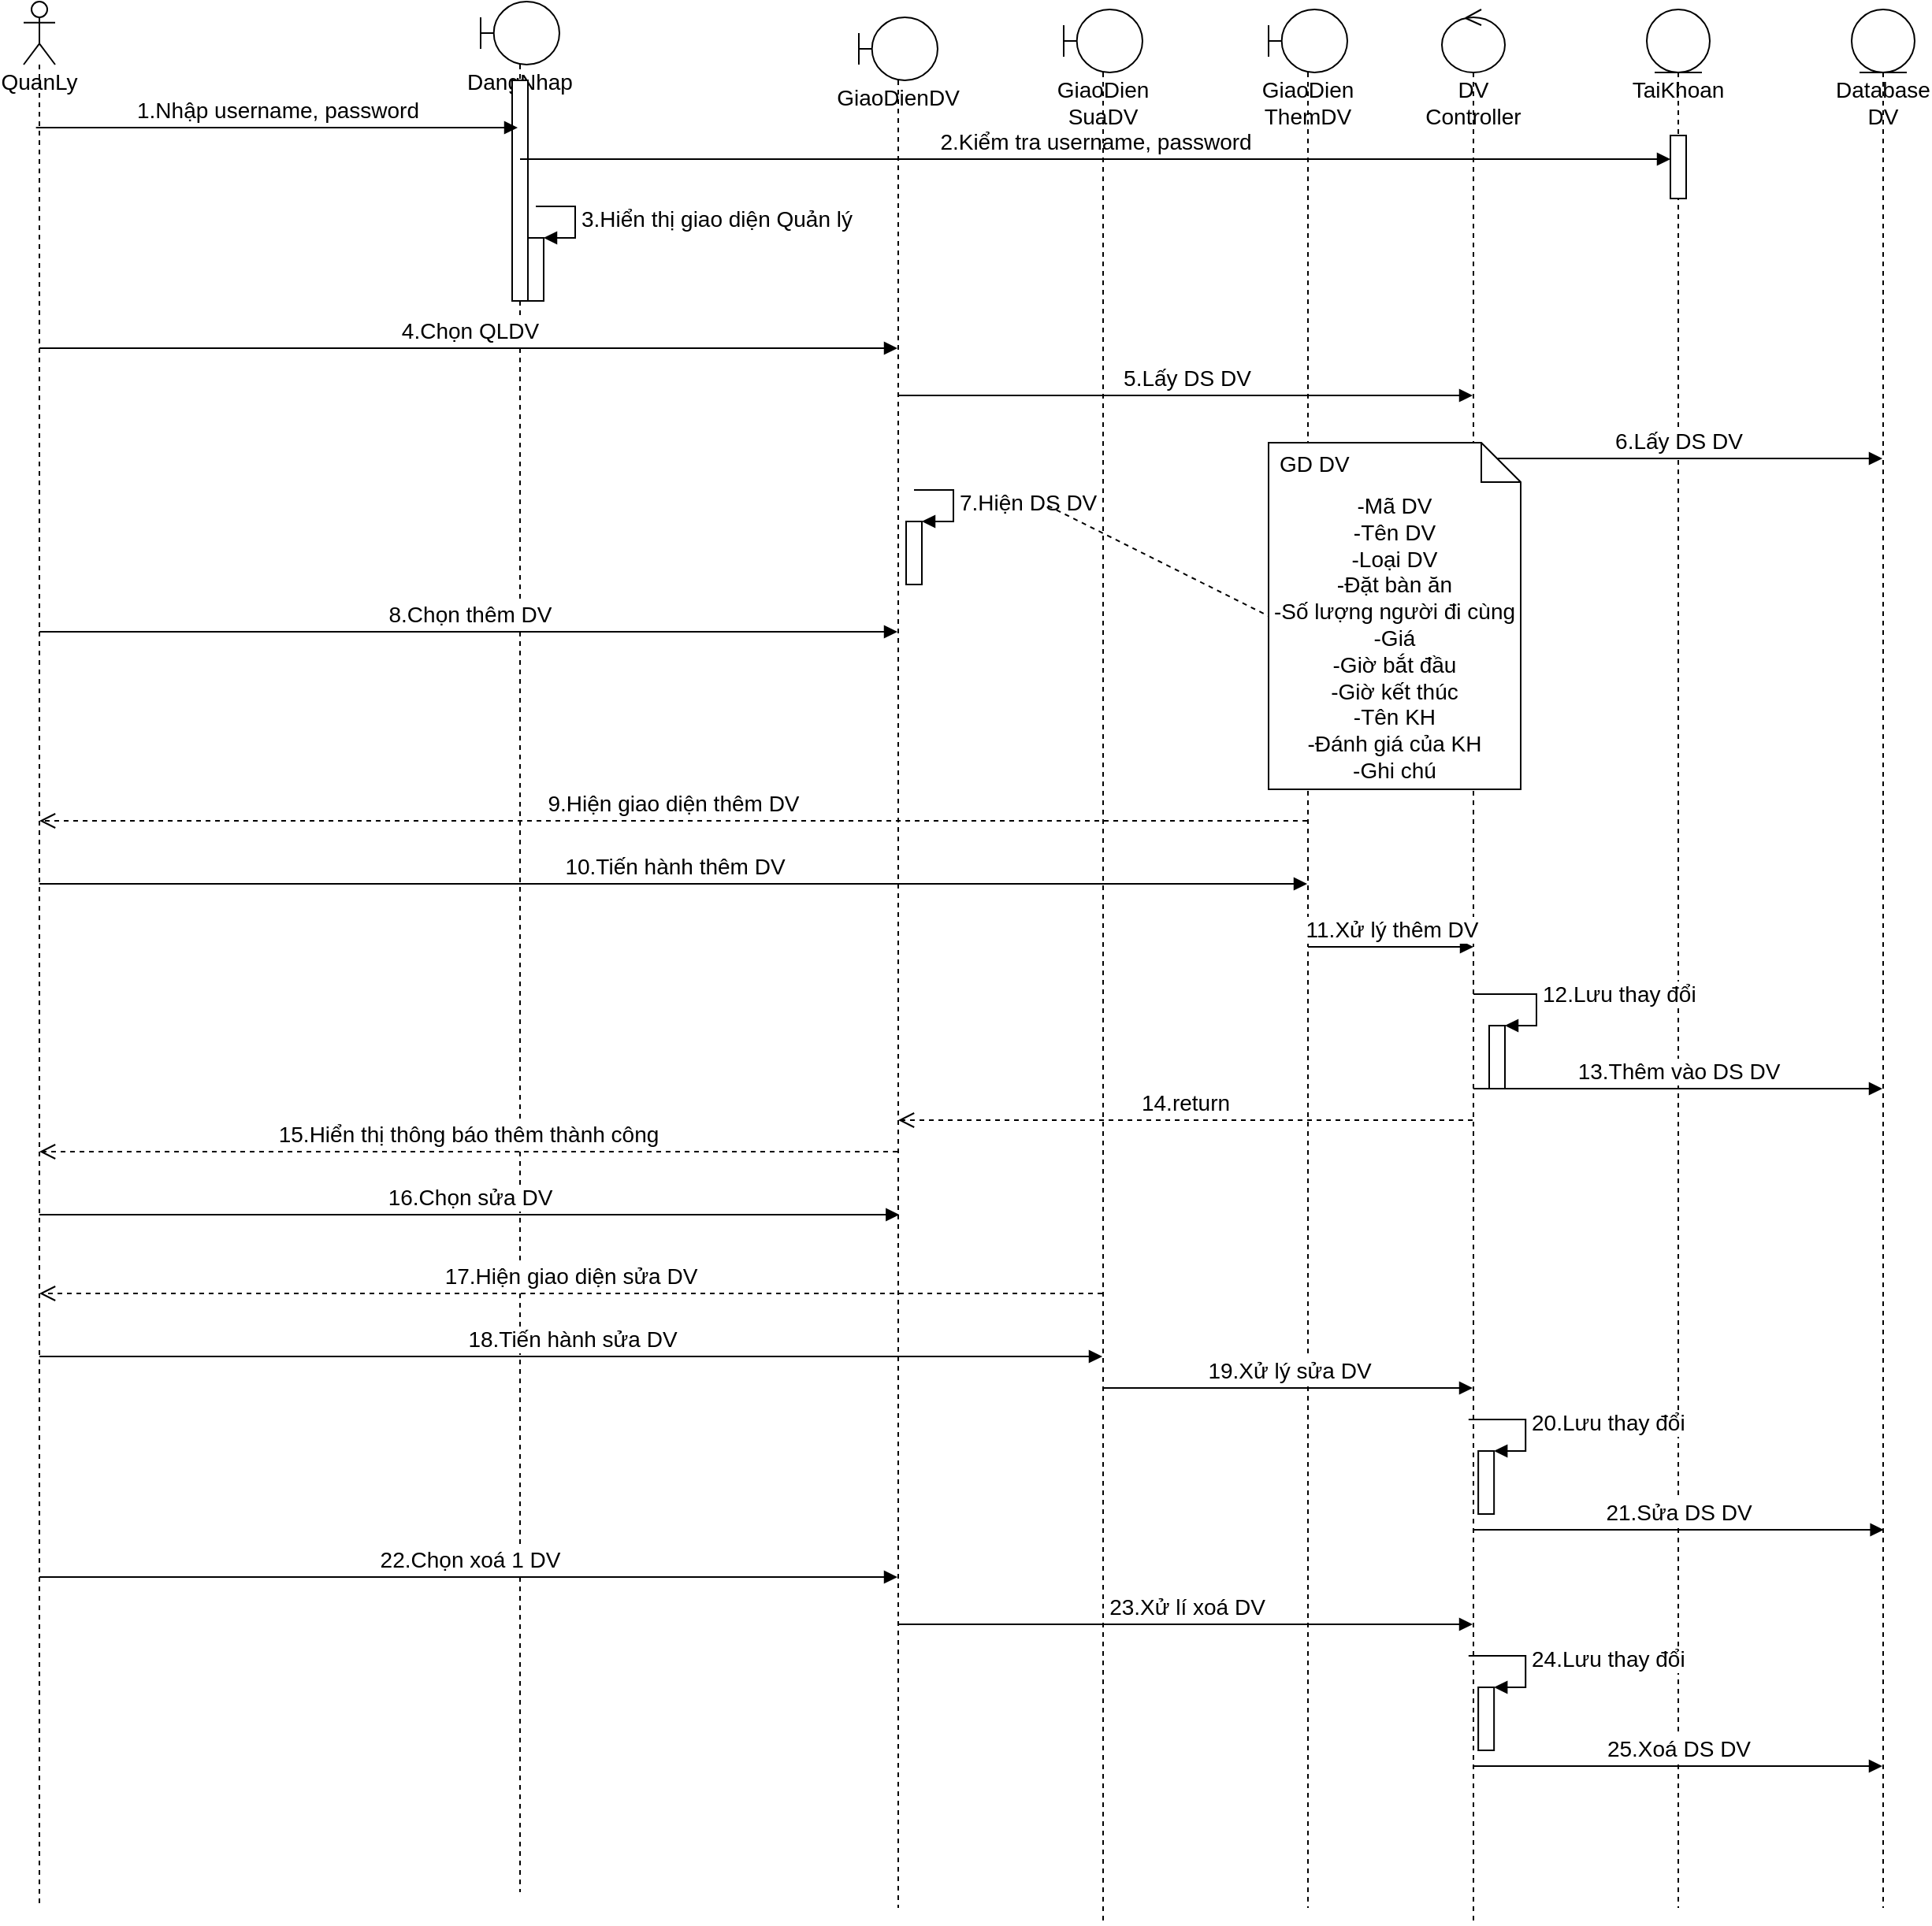 <mxfile version="13.10.6" type="device"><diagram id="kgpKYQtTHZ0yAKxKKP6v" name="Page-1"><mxGraphModel dx="2912" dy="913" grid="1" gridSize="10" guides="1" tooltips="1" connect="1" arrows="1" fold="1" page="1" pageScale="1" pageWidth="850" pageHeight="1100" math="0" shadow="0"><root><mxCell id="0"/><mxCell id="1" parent="0"/><mxCell id="_3KEuZ5xuv_Eb9KlZSNx-1" value="QuanLy" style="shape=umlLifeline;participant=umlActor;perimeter=lifelinePerimeter;whiteSpace=wrap;html=1;container=1;collapsible=0;recursiveResize=0;verticalAlign=top;spacingTop=36;outlineConnect=0;fontSize=14;" vertex="1" parent="1"><mxGeometry x="10" y="70" width="20" height="1210" as="geometry"/></mxCell><mxCell id="_3KEuZ5xuv_Eb9KlZSNx-2" value="DangNhap" style="shape=umlLifeline;participant=umlBoundary;perimeter=lifelinePerimeter;whiteSpace=wrap;html=1;container=1;collapsible=0;recursiveResize=0;verticalAlign=top;spacingTop=36;outlineConnect=0;fontSize=14;" vertex="1" parent="1"><mxGeometry x="300" y="70" width="50" height="1200" as="geometry"/></mxCell><mxCell id="_3KEuZ5xuv_Eb9KlZSNx-5" value="" style="html=1;points=[];perimeter=orthogonalPerimeter;fontSize=14;" vertex="1" parent="_3KEuZ5xuv_Eb9KlZSNx-2"><mxGeometry x="20" y="50" width="10" height="140" as="geometry"/></mxCell><mxCell id="_3KEuZ5xuv_Eb9KlZSNx-10" value="" style="html=1;points=[];perimeter=orthogonalPerimeter;fontSize=14;" vertex="1" parent="_3KEuZ5xuv_Eb9KlZSNx-2"><mxGeometry x="30" y="150" width="10" height="40" as="geometry"/></mxCell><mxCell id="_3KEuZ5xuv_Eb9KlZSNx-11" value="3.Hiển thị giao diện Quản lý" style="edgeStyle=orthogonalEdgeStyle;html=1;align=left;spacingLeft=2;endArrow=block;rounded=0;entryX=1;entryY=0;fontSize=14;" edge="1" target="_3KEuZ5xuv_Eb9KlZSNx-10" parent="_3KEuZ5xuv_Eb9KlZSNx-2"><mxGeometry relative="1" as="geometry"><mxPoint x="35" y="130" as="sourcePoint"/><Array as="points"><mxPoint x="60" y="130"/></Array></mxGeometry></mxCell><mxCell id="_3KEuZ5xuv_Eb9KlZSNx-6" value="TaiKhoan" style="shape=umlLifeline;participant=umlEntity;perimeter=lifelinePerimeter;whiteSpace=wrap;html=1;container=1;collapsible=0;recursiveResize=0;verticalAlign=top;spacingTop=36;outlineConnect=0;fontSize=14;" vertex="1" parent="1"><mxGeometry x="1040" y="75" width="40" height="1205" as="geometry"/></mxCell><mxCell id="_3KEuZ5xuv_Eb9KlZSNx-7" value="" style="html=1;points=[];perimeter=orthogonalPerimeter;fontSize=14;" vertex="1" parent="_3KEuZ5xuv_Eb9KlZSNx-6"><mxGeometry x="15" y="80" width="10" height="40" as="geometry"/></mxCell><mxCell id="_3KEuZ5xuv_Eb9KlZSNx-8" value="1.Nhập username, password" style="html=1;verticalAlign=bottom;endArrow=block;fontSize=14;" edge="1" parent="1"><mxGeometry width="80" relative="1" as="geometry"><mxPoint x="17.833" y="150" as="sourcePoint"/><mxPoint x="323.5" y="150" as="targetPoint"/><Array as="points"><mxPoint x="219" y="150"/></Array></mxGeometry></mxCell><mxCell id="_3KEuZ5xuv_Eb9KlZSNx-9" value="2.Kiểm tra username, password" style="html=1;verticalAlign=bottom;endArrow=block;fontSize=14;" edge="1" parent="1" source="_3KEuZ5xuv_Eb9KlZSNx-2" target="_3KEuZ5xuv_Eb9KlZSNx-7"><mxGeometry width="80" relative="1" as="geometry"><mxPoint x="460" y="200" as="sourcePoint"/><mxPoint x="540" y="200" as="targetPoint"/><Array as="points"><mxPoint x="530" y="170"/></Array></mxGeometry></mxCell><mxCell id="_3KEuZ5xuv_Eb9KlZSNx-12" value="GiaoDienDV" style="shape=umlLifeline;participant=umlBoundary;perimeter=lifelinePerimeter;whiteSpace=wrap;html=1;container=1;collapsible=0;recursiveResize=0;verticalAlign=top;spacingTop=36;outlineConnect=0;fontSize=14;" vertex="1" parent="1"><mxGeometry x="540" y="80" width="50" height="1200" as="geometry"/></mxCell><mxCell id="_3KEuZ5xuv_Eb9KlZSNx-19" value="" style="html=1;points=[];perimeter=orthogonalPerimeter;fontSize=14;" vertex="1" parent="_3KEuZ5xuv_Eb9KlZSNx-12"><mxGeometry x="30" y="320" width="10" height="40" as="geometry"/></mxCell><mxCell id="_3KEuZ5xuv_Eb9KlZSNx-20" value="7.Hiện DS DV" style="edgeStyle=orthogonalEdgeStyle;html=1;align=left;spacingLeft=2;endArrow=block;rounded=0;entryX=1;entryY=0;fontSize=14;" edge="1" target="_3KEuZ5xuv_Eb9KlZSNx-19" parent="_3KEuZ5xuv_Eb9KlZSNx-12"><mxGeometry relative="1" as="geometry"><mxPoint x="35" y="300" as="sourcePoint"/><Array as="points"><mxPoint x="60" y="300"/></Array></mxGeometry></mxCell><mxCell id="_3KEuZ5xuv_Eb9KlZSNx-13" value="Database DV" style="shape=umlLifeline;participant=umlEntity;perimeter=lifelinePerimeter;whiteSpace=wrap;html=1;container=1;collapsible=0;recursiveResize=0;verticalAlign=top;spacingTop=36;outlineConnect=0;fontSize=14;" vertex="1" parent="1"><mxGeometry x="1170" y="75" width="40" height="1205" as="geometry"/></mxCell><mxCell id="_3KEuZ5xuv_Eb9KlZSNx-14" value="DV Controller" style="shape=umlLifeline;participant=umlControl;perimeter=lifelinePerimeter;whiteSpace=wrap;html=1;container=1;collapsible=0;recursiveResize=0;verticalAlign=top;spacingTop=36;outlineConnect=0;fontSize=14;" vertex="1" parent="1"><mxGeometry x="910" y="75" width="40" height="1215" as="geometry"/></mxCell><mxCell id="_3KEuZ5xuv_Eb9KlZSNx-37" value="" style="html=1;points=[];perimeter=orthogonalPerimeter;fontSize=14;" vertex="1" parent="_3KEuZ5xuv_Eb9KlZSNx-14"><mxGeometry x="30" y="645" width="10" height="40" as="geometry"/></mxCell><mxCell id="_3KEuZ5xuv_Eb9KlZSNx-38" value="12.Lưu thay đổi" style="edgeStyle=orthogonalEdgeStyle;html=1;align=left;spacingLeft=2;endArrow=block;rounded=0;entryX=1;entryY=0;fontSize=14;" edge="1" target="_3KEuZ5xuv_Eb9KlZSNx-37" parent="_3KEuZ5xuv_Eb9KlZSNx-14"><mxGeometry relative="1" as="geometry"><mxPoint x="20" y="625" as="sourcePoint"/><Array as="points"><mxPoint x="60" y="625"/><mxPoint x="60" y="645"/></Array></mxGeometry></mxCell><mxCell id="_3KEuZ5xuv_Eb9KlZSNx-39" value="" style="html=1;points=[];perimeter=orthogonalPerimeter;fontSize=14;" vertex="1" parent="_3KEuZ5xuv_Eb9KlZSNx-14"><mxGeometry x="23.08" y="915" width="10" height="40" as="geometry"/></mxCell><mxCell id="_3KEuZ5xuv_Eb9KlZSNx-40" value="20.Lưu thay đổi" style="edgeStyle=orthogonalEdgeStyle;html=1;align=left;spacingLeft=2;endArrow=block;rounded=0;entryX=1;entryY=0;fontSize=14;" edge="1" parent="_3KEuZ5xuv_Eb9KlZSNx-14" target="_3KEuZ5xuv_Eb9KlZSNx-39"><mxGeometry relative="1" as="geometry"><mxPoint x="16.913" y="895" as="sourcePoint"/><Array as="points"><mxPoint x="53.08" y="895"/><mxPoint x="53.08" y="915"/></Array></mxGeometry></mxCell><mxCell id="_3KEuZ5xuv_Eb9KlZSNx-46" value="" style="html=1;points=[];perimeter=orthogonalPerimeter;fontSize=14;" vertex="1" parent="_3KEuZ5xuv_Eb9KlZSNx-14"><mxGeometry x="23.08" y="1065" width="10" height="40" as="geometry"/></mxCell><mxCell id="_3KEuZ5xuv_Eb9KlZSNx-47" value="24.Lưu thay đổi" style="edgeStyle=orthogonalEdgeStyle;html=1;align=left;spacingLeft=2;endArrow=block;rounded=0;entryX=1;entryY=0;fontSize=14;" edge="1" parent="_3KEuZ5xuv_Eb9KlZSNx-14" target="_3KEuZ5xuv_Eb9KlZSNx-46"><mxGeometry relative="1" as="geometry"><mxPoint x="16.913" y="1045" as="sourcePoint"/><Array as="points"><mxPoint x="53.08" y="1045"/><mxPoint x="53.08" y="1065"/></Array></mxGeometry></mxCell><mxCell id="_3KEuZ5xuv_Eb9KlZSNx-15" value="GiaoDien SuaDV" style="shape=umlLifeline;participant=umlBoundary;perimeter=lifelinePerimeter;whiteSpace=wrap;html=1;container=1;collapsible=0;recursiveResize=0;verticalAlign=top;spacingTop=36;outlineConnect=0;fontSize=14;" vertex="1" parent="1"><mxGeometry x="670" y="75" width="50" height="1215" as="geometry"/></mxCell><mxCell id="_3KEuZ5xuv_Eb9KlZSNx-25" value="" style="endArrow=none;dashed=1;html=1;entryX=0;entryY=0.5;entryDx=0;entryDy=0;entryPerimeter=0;fontSize=14;" edge="1" parent="_3KEuZ5xuv_Eb9KlZSNx-15" target="_3KEuZ5xuv_Eb9KlZSNx-22"><mxGeometry width="50" height="50" relative="1" as="geometry"><mxPoint x="-10" y="315" as="sourcePoint"/><mxPoint x="60" y="355" as="targetPoint"/></mxGeometry></mxCell><mxCell id="_3KEuZ5xuv_Eb9KlZSNx-16" value="GiaoDien ThemDV" style="shape=umlLifeline;participant=umlBoundary;perimeter=lifelinePerimeter;whiteSpace=wrap;html=1;container=1;collapsible=0;recursiveResize=0;verticalAlign=top;spacingTop=36;outlineConnect=0;fontSize=14;" vertex="1" parent="1"><mxGeometry x="800" y="75" width="50" height="1205" as="geometry"/></mxCell><mxCell id="_3KEuZ5xuv_Eb9KlZSNx-17" value="4.Chọn QLDV" style="html=1;verticalAlign=bottom;endArrow=block;fontSize=14;" edge="1" parent="1" source="_3KEuZ5xuv_Eb9KlZSNx-1" target="_3KEuZ5xuv_Eb9KlZSNx-12"><mxGeometry width="80" relative="1" as="geometry"><mxPoint y="310" as="sourcePoint"/><mxPoint x="230" y="310" as="targetPoint"/><Array as="points"><mxPoint x="190" y="290"/></Array></mxGeometry></mxCell><mxCell id="_3KEuZ5xuv_Eb9KlZSNx-18" value="5.Lấy DS DV" style="html=1;verticalAlign=bottom;endArrow=block;fontSize=14;" edge="1" parent="1" source="_3KEuZ5xuv_Eb9KlZSNx-12" target="_3KEuZ5xuv_Eb9KlZSNx-14"><mxGeometry width="80" relative="1" as="geometry"><mxPoint x="670" y="320" as="sourcePoint"/><mxPoint x="750" y="320" as="targetPoint"/><Array as="points"><mxPoint x="850" y="320"/></Array></mxGeometry></mxCell><mxCell id="_3KEuZ5xuv_Eb9KlZSNx-21" value="6.Lấy DS DV" style="html=1;verticalAlign=bottom;endArrow=block;fontSize=14;" edge="1" parent="1" source="_3KEuZ5xuv_Eb9KlZSNx-14" target="_3KEuZ5xuv_Eb9KlZSNx-13"><mxGeometry width="80" relative="1" as="geometry"><mxPoint x="970" y="360" as="sourcePoint"/><mxPoint x="1050" y="360" as="targetPoint"/><Array as="points"><mxPoint x="1040" y="360"/></Array></mxGeometry></mxCell><mxCell id="_3KEuZ5xuv_Eb9KlZSNx-22" value="&lt;div style=&quot;font-size: 14px;&quot;&gt;-Mã DV&lt;/div&gt;&lt;div style=&quot;font-size: 14px;&quot;&gt;-Tên DV&lt;/div&gt;&lt;div style=&quot;font-size: 14px;&quot;&gt;-Loại DV&lt;/div&gt;&lt;div style=&quot;font-size: 14px;&quot;&gt;-Đặt bàn ăn&lt;/div&gt;&lt;div style=&quot;font-size: 14px;&quot;&gt;-Số lượng người đi cùng&lt;/div&gt;&lt;div style=&quot;font-size: 14px;&quot;&gt;-Giá&lt;/div&gt;&lt;div style=&quot;font-size: 14px;&quot;&gt;-Giờ bắt đầu&lt;/div&gt;&lt;div style=&quot;font-size: 14px;&quot;&gt;-Giờ kết thúc&lt;/div&gt;&lt;div style=&quot;font-size: 14px;&quot;&gt;-Tên KH&lt;/div&gt;&lt;div style=&quot;font-size: 14px;&quot;&gt;-Đánh giá của KH&lt;/div&gt;&lt;div style=&quot;font-size: 14px;&quot;&gt;-Ghi chú&lt;/div&gt;&lt;div style=&quot;font-size: 14px;&quot;&gt;&lt;br style=&quot;font-size: 14px;&quot;&gt;&lt;/div&gt;" style="shape=note2;boundedLbl=1;whiteSpace=wrap;html=1;size=25;verticalAlign=top;align=center;fontSize=14;" vertex="1" parent="1"><mxGeometry x="800" y="350" width="160" height="220" as="geometry"/></mxCell><mxCell id="_3KEuZ5xuv_Eb9KlZSNx-23" value="GD DV" style="resizeWidth=1;part=1;strokeColor=none;fillColor=none;align=left;spacingLeft=5;fontSize=14;" vertex="1" parent="_3KEuZ5xuv_Eb9KlZSNx-22"><mxGeometry width="160" height="25" relative="1" as="geometry"/></mxCell><mxCell id="_3KEuZ5xuv_Eb9KlZSNx-26" value="8.Chọn thêm DV" style="html=1;verticalAlign=bottom;endArrow=block;fontSize=14;" edge="1" parent="1" source="_3KEuZ5xuv_Eb9KlZSNx-1" target="_3KEuZ5xuv_Eb9KlZSNx-12"><mxGeometry width="80" relative="1" as="geometry"><mxPoint x="270" y="480" as="sourcePoint"/><mxPoint x="350" y="480" as="targetPoint"/><Array as="points"><mxPoint x="410" y="470"/></Array></mxGeometry></mxCell><mxCell id="_3KEuZ5xuv_Eb9KlZSNx-27" value="9.Hiện giao diện thêm DV" style="html=1;verticalAlign=bottom;endArrow=open;dashed=1;endSize=8;fontSize=14;" edge="1" parent="1" source="_3KEuZ5xuv_Eb9KlZSNx-16" target="_3KEuZ5xuv_Eb9KlZSNx-1"><mxGeometry relative="1" as="geometry"><mxPoint x="690" y="600" as="sourcePoint"/><mxPoint x="610" y="600" as="targetPoint"/><Array as="points"><mxPoint x="700" y="590"/></Array></mxGeometry></mxCell><mxCell id="_3KEuZ5xuv_Eb9KlZSNx-28" value="10.Tiến hành thêm DV" style="html=1;verticalAlign=bottom;endArrow=block;fontSize=14;" edge="1" parent="1" source="_3KEuZ5xuv_Eb9KlZSNx-1" target="_3KEuZ5xuv_Eb9KlZSNx-16"><mxGeometry width="80" relative="1" as="geometry"><mxPoint x="140" y="660" as="sourcePoint"/><mxPoint x="220" y="660" as="targetPoint"/><Array as="points"><mxPoint x="480" y="630"/></Array></mxGeometry></mxCell><mxCell id="_3KEuZ5xuv_Eb9KlZSNx-29" value="11.Xử lý thêm DV" style="html=1;verticalAlign=bottom;endArrow=block;fontSize=14;" edge="1" parent="1" source="_3KEuZ5xuv_Eb9KlZSNx-16"><mxGeometry width="80" relative="1" as="geometry"><mxPoint x="850" y="670" as="sourcePoint"/><mxPoint x="930" y="670" as="targetPoint"/></mxGeometry></mxCell><mxCell id="_3KEuZ5xuv_Eb9KlZSNx-30" value="13.Thêm vào DS DV" style="html=1;verticalAlign=bottom;endArrow=block;fontSize=14;" edge="1" parent="1" source="_3KEuZ5xuv_Eb9KlZSNx-14" target="_3KEuZ5xuv_Eb9KlZSNx-13"><mxGeometry width="80" relative="1" as="geometry"><mxPoint x="1010" y="690" as="sourcePoint"/><mxPoint x="1090" y="690" as="targetPoint"/><Array as="points"><mxPoint x="960" y="760"/><mxPoint x="1000" y="760"/></Array></mxGeometry></mxCell><mxCell id="_3KEuZ5xuv_Eb9KlZSNx-31" value="14.return" style="html=1;verticalAlign=bottom;endArrow=open;dashed=1;endSize=8;fontSize=14;" edge="1" parent="1" source="_3KEuZ5xuv_Eb9KlZSNx-14" target="_3KEuZ5xuv_Eb9KlZSNx-12"><mxGeometry relative="1" as="geometry"><mxPoint x="870" y="730" as="sourcePoint"/><mxPoint x="790" y="730" as="targetPoint"/><Array as="points"><mxPoint x="870" y="780"/><mxPoint x="810" y="780"/></Array></mxGeometry></mxCell><mxCell id="_3KEuZ5xuv_Eb9KlZSNx-32" value="15.Hiển thị thông báo thêm thành công" style="html=1;verticalAlign=bottom;endArrow=open;dashed=1;endSize=8;fontSize=14;" edge="1" parent="1" source="_3KEuZ5xuv_Eb9KlZSNx-12" target="_3KEuZ5xuv_Eb9KlZSNx-1"><mxGeometry relative="1" as="geometry"><mxPoint x="500" y="750" as="sourcePoint"/><mxPoint x="420" y="750" as="targetPoint"/><Array as="points"><mxPoint x="420" y="800"/><mxPoint x="180" y="800"/></Array></mxGeometry></mxCell><mxCell id="_3KEuZ5xuv_Eb9KlZSNx-33" value="16.Chọn sửa DV" style="html=1;verticalAlign=bottom;endArrow=block;fontSize=14;" edge="1" parent="1"><mxGeometry width="80" relative="1" as="geometry"><mxPoint x="20.003" y="840" as="sourcePoint"/><mxPoint x="565.67" y="840" as="targetPoint"/><Array as="points"><mxPoint x="411.17" y="840"/></Array></mxGeometry></mxCell><mxCell id="_3KEuZ5xuv_Eb9KlZSNx-34" value="17.Hiện giao diện sửa DV" style="html=1;verticalAlign=bottom;endArrow=open;dashed=1;endSize=8;fontSize=14;" edge="1" parent="1" source="_3KEuZ5xuv_Eb9KlZSNx-15" target="_3KEuZ5xuv_Eb9KlZSNx-1"><mxGeometry relative="1" as="geometry"><mxPoint x="827.67" y="840" as="sourcePoint"/><mxPoint x="22.003" y="840" as="targetPoint"/><Array as="points"><mxPoint x="490" y="890"/></Array></mxGeometry></mxCell><mxCell id="_3KEuZ5xuv_Eb9KlZSNx-35" value="18.Tiến hành sửa DV" style="html=1;verticalAlign=bottom;endArrow=block;fontSize=14;" edge="1" parent="1" source="_3KEuZ5xuv_Eb9KlZSNx-1" target="_3KEuZ5xuv_Eb9KlZSNx-15"><mxGeometry width="80" relative="1" as="geometry"><mxPoint x="22.003" y="880" as="sourcePoint"/><mxPoint x="827.67" y="880" as="targetPoint"/><Array as="points"><mxPoint x="530" y="930"/></Array></mxGeometry></mxCell><mxCell id="_3KEuZ5xuv_Eb9KlZSNx-36" value="19.Xử lý sửa DV" style="html=1;verticalAlign=bottom;endArrow=block;fontSize=14;" edge="1" parent="1" source="_3KEuZ5xuv_Eb9KlZSNx-15" target="_3KEuZ5xuv_Eb9KlZSNx-14"><mxGeometry width="80" relative="1" as="geometry"><mxPoint x="800" y="930" as="sourcePoint"/><mxPoint x="880" y="930" as="targetPoint"/><Array as="points"><mxPoint x="770" y="950"/></Array></mxGeometry></mxCell><mxCell id="_3KEuZ5xuv_Eb9KlZSNx-41" value="21.Sửa DS DV" style="html=1;verticalAlign=bottom;endArrow=block;fontSize=14;" edge="1" parent="1"><mxGeometry width="80" relative="1" as="geometry"><mxPoint x="929.663" y="1040" as="sourcePoint"/><mxPoint x="1190.33" y="1040" as="targetPoint"/><Array as="points"><mxPoint x="960.83" y="1040"/><mxPoint x="1000.83" y="1040"/></Array></mxGeometry></mxCell><mxCell id="_3KEuZ5xuv_Eb9KlZSNx-43" value="22.Chọn xoá 1 DV" style="html=1;verticalAlign=bottom;endArrow=block;fontSize=14;" edge="1" parent="1" source="_3KEuZ5xuv_Eb9KlZSNx-1" target="_3KEuZ5xuv_Eb9KlZSNx-12"><mxGeometry width="80" relative="1" as="geometry"><mxPoint x="80" y="1070" as="sourcePoint"/><mxPoint x="160" y="1070" as="targetPoint"/><Array as="points"><mxPoint x="420" y="1070"/></Array></mxGeometry></mxCell><mxCell id="_3KEuZ5xuv_Eb9KlZSNx-44" value="23.Xử lí xoá DV" style="html=1;verticalAlign=bottom;endArrow=block;fontSize=14;" edge="1" parent="1" source="_3KEuZ5xuv_Eb9KlZSNx-12" target="_3KEuZ5xuv_Eb9KlZSNx-14"><mxGeometry width="80" relative="1" as="geometry"><mxPoint x="680" y="1090" as="sourcePoint"/><mxPoint x="760" y="1090" as="targetPoint"/><Array as="points"><mxPoint x="880" y="1100"/></Array></mxGeometry></mxCell><mxCell id="_3KEuZ5xuv_Eb9KlZSNx-45" value="25.Xoá DS DV" style="html=1;verticalAlign=bottom;endArrow=block;fontSize=14;" edge="1" parent="1" source="_3KEuZ5xuv_Eb9KlZSNx-14" target="_3KEuZ5xuv_Eb9KlZSNx-13"><mxGeometry width="80" relative="1" as="geometry"><mxPoint x="980" y="1130" as="sourcePoint"/><mxPoint x="1060" y="1130" as="targetPoint"/><Array as="points"><mxPoint x="1010" y="1190"/></Array></mxGeometry></mxCell></root></mxGraphModel></diagram></mxfile>